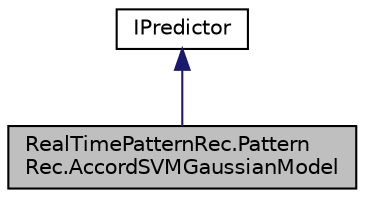 digraph "RealTimePatternRec.PatternRec.AccordSVMGaussianModel"
{
 // LATEX_PDF_SIZE
  edge [fontname="Helvetica",fontsize="10",labelfontname="Helvetica",labelfontsize="10"];
  node [fontname="Helvetica",fontsize="10",shape=record];
  Node1 [label="RealTimePatternRec.Pattern\lRec.AccordSVMGaussianModel",height=0.2,width=0.4,color="black", fillcolor="grey75", style="filled", fontcolor="black",tooltip="SVM predictor with gaussian kernel using model from ACCORD.NET library"];
  Node2 -> Node1 [dir="back",color="midnightblue",fontsize="10",style="solid",fontname="Helvetica"];
  Node2 [label="IPredictor",height=0.2,width=0.4,color="black", fillcolor="white", style="filled",URL="$interface_real_time_pattern_rec_1_1_pattern_rec_1_1_i_predictor.html",tooltip="Predictor interface to standardize implemented predictors"];
}
